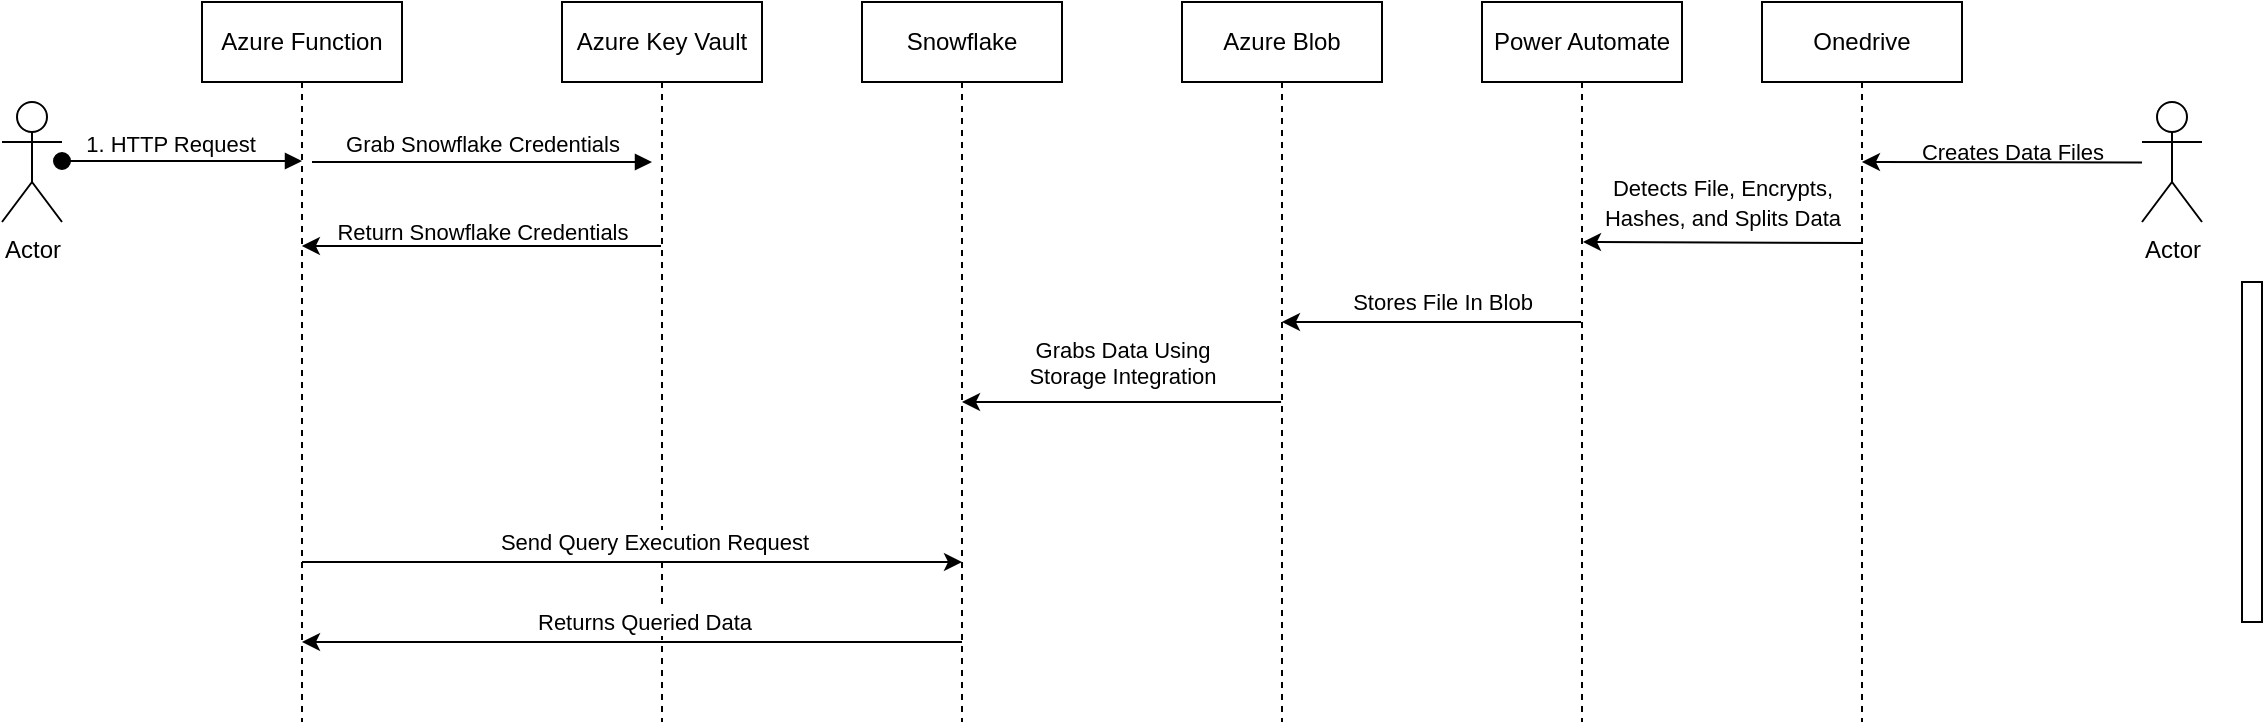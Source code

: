 <mxfile version="24.7.14">
  <diagram name="Page-1" id="2YBvvXClWsGukQMizWep">
    <mxGraphModel dx="1555" dy="419" grid="1" gridSize="10" guides="1" tooltips="1" connect="1" arrows="1" fold="1" page="1" pageScale="1" pageWidth="850" pageHeight="1100" math="0" shadow="0">
      <root>
        <mxCell id="0" />
        <mxCell id="1" parent="0" />
        <mxCell id="aM9ryv3xv72pqoxQDRHE-1" value="Onedrive" style="shape=umlLifeline;perimeter=lifelinePerimeter;whiteSpace=wrap;html=1;container=0;dropTarget=0;collapsible=0;recursiveResize=0;outlineConnect=0;portConstraint=eastwest;newEdgeStyle={&quot;edgeStyle&quot;:&quot;elbowEdgeStyle&quot;,&quot;elbow&quot;:&quot;vertical&quot;,&quot;curved&quot;:0,&quot;rounded&quot;:0};" parent="1" vertex="1">
          <mxGeometry x="820" y="40" width="100" height="360" as="geometry" />
        </mxCell>
        <mxCell id="aM9ryv3xv72pqoxQDRHE-7" value="Grab Snowflake Credentials" style="html=1;verticalAlign=bottom;endArrow=block;edgeStyle=elbowEdgeStyle;elbow=vertical;curved=0;rounded=0;" parent="1" edge="1">
          <mxGeometry relative="1" as="geometry">
            <mxPoint x="95" y="120" as="sourcePoint" />
            <Array as="points">
              <mxPoint x="180" y="120" />
            </Array>
            <mxPoint x="265" y="120" as="targetPoint" />
          </mxGeometry>
        </mxCell>
        <mxCell id="bqD3wyZjCsofbd3YYDeC-1" value="Azure Key Vault" style="shape=umlLifeline;perimeter=lifelinePerimeter;whiteSpace=wrap;html=1;container=0;dropTarget=0;collapsible=0;recursiveResize=0;outlineConnect=0;portConstraint=eastwest;newEdgeStyle={&quot;edgeStyle&quot;:&quot;elbowEdgeStyle&quot;,&quot;elbow&quot;:&quot;vertical&quot;,&quot;curved&quot;:0,&quot;rounded&quot;:0};" vertex="1" parent="1">
          <mxGeometry x="220" y="40" width="100" height="360" as="geometry" />
        </mxCell>
        <mxCell id="bqD3wyZjCsofbd3YYDeC-3" value="Azure Blob" style="shape=umlLifeline;perimeter=lifelinePerimeter;whiteSpace=wrap;html=1;container=0;dropTarget=0;collapsible=0;recursiveResize=0;outlineConnect=0;portConstraint=eastwest;newEdgeStyle={&quot;edgeStyle&quot;:&quot;elbowEdgeStyle&quot;,&quot;elbow&quot;:&quot;vertical&quot;,&quot;curved&quot;:0,&quot;rounded&quot;:0};" vertex="1" parent="1">
          <mxGeometry x="530" y="40" width="100" height="360" as="geometry" />
        </mxCell>
        <mxCell id="bqD3wyZjCsofbd3YYDeC-5" value="Snowflake" style="shape=umlLifeline;perimeter=lifelinePerimeter;whiteSpace=wrap;html=1;container=0;dropTarget=0;collapsible=0;recursiveResize=0;outlineConnect=0;portConstraint=eastwest;newEdgeStyle={&quot;edgeStyle&quot;:&quot;elbowEdgeStyle&quot;,&quot;elbow&quot;:&quot;vertical&quot;,&quot;curved&quot;:0,&quot;rounded&quot;:0};" vertex="1" parent="1">
          <mxGeometry x="370" y="40" width="100" height="360" as="geometry" />
        </mxCell>
        <mxCell id="bqD3wyZjCsofbd3YYDeC-7" value="Azure Function" style="shape=umlLifeline;perimeter=lifelinePerimeter;whiteSpace=wrap;html=1;container=0;dropTarget=0;collapsible=0;recursiveResize=0;outlineConnect=0;portConstraint=eastwest;newEdgeStyle={&quot;edgeStyle&quot;:&quot;elbowEdgeStyle&quot;,&quot;elbow&quot;:&quot;vertical&quot;,&quot;curved&quot;:0,&quot;rounded&quot;:0};" vertex="1" parent="1">
          <mxGeometry x="40" y="40" width="100" height="360" as="geometry" />
        </mxCell>
        <mxCell id="bqD3wyZjCsofbd3YYDeC-11" value="Actor" style="shape=umlActor;verticalLabelPosition=bottom;verticalAlign=top;html=1;outlineConnect=0;" vertex="1" parent="1">
          <mxGeometry x="-60" y="90" width="30" height="60" as="geometry" />
        </mxCell>
        <mxCell id="aM9ryv3xv72pqoxQDRHE-3" value="1. HTTP Request" style="html=1;verticalAlign=bottom;startArrow=oval;endArrow=block;startSize=8;edgeStyle=elbowEdgeStyle;elbow=vertical;curved=0;rounded=0;" parent="1" edge="1" source="bqD3wyZjCsofbd3YYDeC-11">
          <mxGeometry x="-0.108" relative="1" as="geometry">
            <mxPoint y="119.77" as="sourcePoint" />
            <mxPoint x="90" y="119.59" as="targetPoint" />
            <mxPoint as="offset" />
          </mxGeometry>
        </mxCell>
        <mxCell id="bqD3wyZjCsofbd3YYDeC-16" value="" style="endArrow=classic;html=1;rounded=0;" edge="1" parent="1">
          <mxGeometry width="50" height="50" relative="1" as="geometry">
            <mxPoint x="269.5" y="162.0" as="sourcePoint" />
            <mxPoint x="89.929" y="162" as="targetPoint" />
          </mxGeometry>
        </mxCell>
        <mxCell id="bqD3wyZjCsofbd3YYDeC-17" value="&lt;font style=&quot;font-size: 11px;&quot;&gt;Return Snowflake Credentials&lt;/font&gt;" style="text;html=1;align=center;verticalAlign=middle;resizable=0;points=[];autosize=1;strokeColor=none;fillColor=none;" vertex="1" parent="1">
          <mxGeometry x="95" y="140" width="170" height="30" as="geometry" />
        </mxCell>
        <mxCell id="bqD3wyZjCsofbd3YYDeC-19" value="" style="endArrow=classic;html=1;rounded=0;" edge="1" parent="1" source="bqD3wyZjCsofbd3YYDeC-7">
          <mxGeometry width="50" height="50" relative="1" as="geometry">
            <mxPoint x="94.999" y="320" as="sourcePoint" />
            <mxPoint x="420" y="320" as="targetPoint" />
          </mxGeometry>
        </mxCell>
        <mxCell id="bqD3wyZjCsofbd3YYDeC-20" value="Send Query Execution Request" style="edgeLabel;html=1;align=center;verticalAlign=middle;resizable=0;points=[];" vertex="1" connectable="0" parent="bqD3wyZjCsofbd3YYDeC-19">
          <mxGeometry x="0.215" y="2" relative="1" as="geometry">
            <mxPoint x="-25" y="-8" as="offset" />
          </mxGeometry>
        </mxCell>
        <mxCell id="bqD3wyZjCsofbd3YYDeC-21" value="" style="endArrow=classic;html=1;rounded=0;" edge="1" parent="1">
          <mxGeometry width="50" height="50" relative="1" as="geometry">
            <mxPoint x="579.53" y="240" as="sourcePoint" />
            <mxPoint x="420.004" y="240" as="targetPoint" />
            <Array as="points">
              <mxPoint x="500.03" y="240" />
            </Array>
          </mxGeometry>
        </mxCell>
        <mxCell id="bqD3wyZjCsofbd3YYDeC-23" value="&lt;font style=&quot;font-size: 11px;&quot;&gt;Grabs Data Using&lt;br&gt;&lt;/font&gt;&lt;div style=&quot;font-size: 11px;&quot;&gt;&lt;font style=&quot;font-size: 11px;&quot;&gt;Storage Integration&lt;/font&gt;&lt;/div&gt;" style="text;html=1;align=center;verticalAlign=middle;resizable=0;points=[];autosize=1;strokeColor=none;fillColor=none;" vertex="1" parent="1">
          <mxGeometry x="440" y="200" width="120" height="40" as="geometry" />
        </mxCell>
        <mxCell id="bqD3wyZjCsofbd3YYDeC-10" value="" style="html=1;points=[];perimeter=orthogonalPerimeter;outlineConnect=0;targetShapes=umlLifeline;portConstraint=eastwest;newEdgeStyle={&quot;edgeStyle&quot;:&quot;elbowEdgeStyle&quot;,&quot;elbow&quot;:&quot;vertical&quot;,&quot;curved&quot;:0,&quot;rounded&quot;:0};" vertex="1" parent="1">
          <mxGeometry x="1060" y="180" width="10" height="170" as="geometry" />
        </mxCell>
        <mxCell id="bqD3wyZjCsofbd3YYDeC-24" value="Power Automate" style="shape=umlLifeline;perimeter=lifelinePerimeter;whiteSpace=wrap;html=1;container=0;dropTarget=0;collapsible=0;recursiveResize=0;outlineConnect=0;portConstraint=eastwest;newEdgeStyle={&quot;edgeStyle&quot;:&quot;elbowEdgeStyle&quot;,&quot;elbow&quot;:&quot;vertical&quot;,&quot;curved&quot;:0,&quot;rounded&quot;:0};" vertex="1" parent="1">
          <mxGeometry x="680" y="40" width="100" height="360" as="geometry" />
        </mxCell>
        <mxCell id="bqD3wyZjCsofbd3YYDeC-26" value="" style="endArrow=classic;html=1;rounded=0;" edge="1" parent="1" target="bqD3wyZjCsofbd3YYDeC-7">
          <mxGeometry width="50" height="50" relative="1" as="geometry">
            <mxPoint x="420" y="360" as="sourcePoint" />
            <mxPoint x="94.999" y="360" as="targetPoint" />
          </mxGeometry>
        </mxCell>
        <mxCell id="bqD3wyZjCsofbd3YYDeC-43" value="Returns Queried Data" style="edgeLabel;html=1;align=center;verticalAlign=middle;resizable=0;points=[];" vertex="1" connectable="0" parent="bqD3wyZjCsofbd3YYDeC-26">
          <mxGeometry x="-0.057" y="-1" relative="1" as="geometry">
            <mxPoint x="-4" y="-9" as="offset" />
          </mxGeometry>
        </mxCell>
        <mxCell id="bqD3wyZjCsofbd3YYDeC-29" value="Actor" style="shape=umlActor;verticalLabelPosition=bottom;verticalAlign=top;html=1;outlineConnect=0;" vertex="1" parent="1">
          <mxGeometry x="1010" y="90" width="30" height="60" as="geometry" />
        </mxCell>
        <mxCell id="bqD3wyZjCsofbd3YYDeC-30" value="" style="endArrow=classic;html=1;rounded=0;" edge="1" parent="1">
          <mxGeometry width="50" height="50" relative="1" as="geometry">
            <mxPoint x="1010" y="120.235" as="sourcePoint" />
            <mxPoint x="869.974" y="120" as="targetPoint" />
          </mxGeometry>
        </mxCell>
        <mxCell id="bqD3wyZjCsofbd3YYDeC-32" value="&lt;font style=&quot;font-size: 11px;&quot;&gt;Creates Data Files&lt;/font&gt;" style="text;html=1;align=center;verticalAlign=middle;resizable=0;points=[];autosize=1;strokeColor=none;fillColor=none;" vertex="1" parent="1">
          <mxGeometry x="890" y="100" width="110" height="30" as="geometry" />
        </mxCell>
        <mxCell id="bqD3wyZjCsofbd3YYDeC-35" value="" style="endArrow=classic;html=1;rounded=0;" edge="1" parent="1">
          <mxGeometry width="50" height="50" relative="1" as="geometry">
            <mxPoint x="870" y="160.47" as="sourcePoint" />
            <mxPoint x="730.5" y="160" as="targetPoint" />
          </mxGeometry>
        </mxCell>
        <mxCell id="bqD3wyZjCsofbd3YYDeC-37" value="&lt;font style=&quot;font-size: 11px;&quot;&gt;Detects File, Encrypts, &lt;br&gt;Hashes,&amp;nbsp;&lt;/font&gt;&lt;span style=&quot;background-color: initial; font-size: 11px;&quot;&gt;and Splits Data&lt;/span&gt;" style="text;html=1;align=center;verticalAlign=middle;resizable=0;points=[];autosize=1;strokeColor=none;fillColor=none;" vertex="1" parent="1">
          <mxGeometry x="730" y="120" width="140" height="40" as="geometry" />
        </mxCell>
        <mxCell id="bqD3wyZjCsofbd3YYDeC-41" value="" style="endArrow=classic;html=1;rounded=0;" edge="1" parent="1" source="bqD3wyZjCsofbd3YYDeC-24">
          <mxGeometry width="50" height="50" relative="1" as="geometry">
            <mxPoint x="650" y="200" as="sourcePoint" />
            <mxPoint x="579.974" y="200" as="targetPoint" />
          </mxGeometry>
        </mxCell>
        <mxCell id="bqD3wyZjCsofbd3YYDeC-42" value="Stores File In Blob" style="edgeLabel;html=1;align=center;verticalAlign=middle;resizable=0;points=[];" vertex="1" connectable="0" parent="bqD3wyZjCsofbd3YYDeC-41">
          <mxGeometry x="0.208" y="1" relative="1" as="geometry">
            <mxPoint x="21" y="-11" as="offset" />
          </mxGeometry>
        </mxCell>
      </root>
    </mxGraphModel>
  </diagram>
</mxfile>
